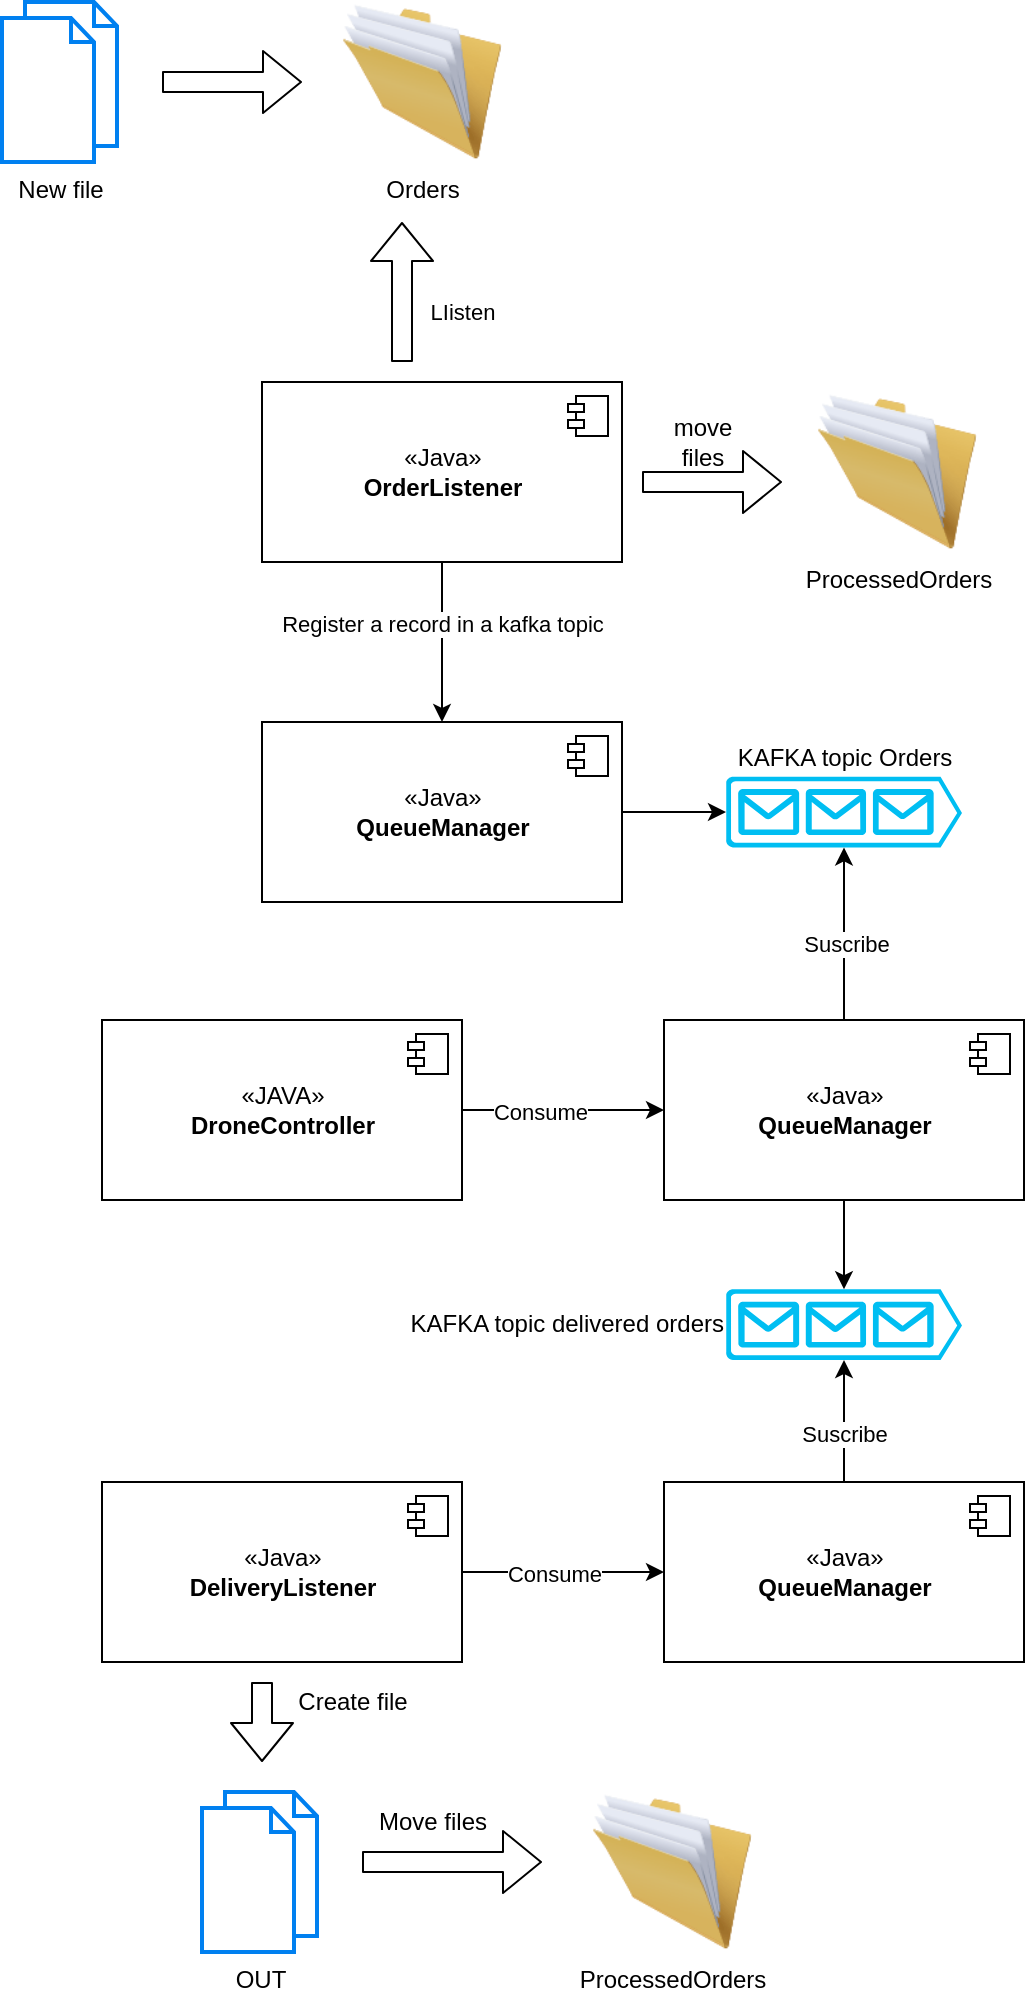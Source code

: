 <mxfile version="13.5.8" type="device" pages="4"><diagram id="jn2WUvaY0XXwjwSfpK88" name="Components"><mxGraphModel dx="1295" dy="540" grid="1" gridSize="10" guides="1" tooltips="1" connect="1" arrows="1" fold="1" page="1" pageScale="1" pageWidth="850" pageHeight="1100" math="0" shadow="0"><root><mxCell id="0"/><mxCell id="1" parent="0"/><mxCell id="AOvVs0U2mzl5OpEz3C6R-2" value="Orders" style="image;html=1;image=img/lib/clip_art/general/Full_Folder_128x128.png" parent="1" vertex="1"><mxGeometry x="220" y="30" width="80" height="80" as="geometry"/></mxCell><mxCell id="a6TKsiE3aQh3-nCSjQUe-5" style="edgeStyle=orthogonalEdgeStyle;rounded=0;orthogonalLoop=1;jettySize=auto;html=1;exitX=0.5;exitY=1;exitDx=0;exitDy=0;entryX=0.5;entryY=0;entryDx=0;entryDy=0;" edge="1" parent="1" source="AOvVs0U2mzl5OpEz3C6R-4" target="AOvVs0U2mzl5OpEz3C6R-6"><mxGeometry relative="1" as="geometry"/></mxCell><mxCell id="a6TKsiE3aQh3-nCSjQUe-6" value="Register a record in a kafka topic" style="edgeLabel;html=1;align=center;verticalAlign=middle;resizable=0;points=[];" vertex="1" connectable="0" parent="a6TKsiE3aQh3-nCSjQUe-5"><mxGeometry x="-0.239" relative="1" as="geometry"><mxPoint as="offset"/></mxGeometry></mxCell><mxCell id="AOvVs0U2mzl5OpEz3C6R-4" value="«Java»&lt;br&gt;&lt;b&gt;OrderListener&lt;/b&gt;" style="html=1;dropTarget=0;" parent="1" vertex="1"><mxGeometry x="180" y="220" width="180" height="90" as="geometry"/></mxCell><mxCell id="AOvVs0U2mzl5OpEz3C6R-5" value="" style="shape=component;jettyWidth=8;jettyHeight=4;" parent="AOvVs0U2mzl5OpEz3C6R-4" vertex="1"><mxGeometry x="1" width="20" height="20" relative="1" as="geometry"><mxPoint x="-27" y="7" as="offset"/></mxGeometry></mxCell><mxCell id="a6TKsiE3aQh3-nCSjQUe-7" style="edgeStyle=orthogonalEdgeStyle;rounded=0;orthogonalLoop=1;jettySize=auto;html=1;exitX=1;exitY=0.5;exitDx=0;exitDy=0;entryX=0;entryY=0.5;entryDx=0;entryDy=0;entryPerimeter=0;" edge="1" parent="1" source="AOvVs0U2mzl5OpEz3C6R-6" target="AOvVs0U2mzl5OpEz3C6R-12"><mxGeometry relative="1" as="geometry"/></mxCell><mxCell id="AOvVs0U2mzl5OpEz3C6R-6" value="«Java»&lt;br&gt;&lt;b&gt;QueueManager&lt;/b&gt;" style="html=1;dropTarget=0;" parent="1" vertex="1"><mxGeometry x="180" y="390" width="180" height="90" as="geometry"/></mxCell><mxCell id="AOvVs0U2mzl5OpEz3C6R-7" value="" style="shape=component;jettyWidth=8;jettyHeight=4;" parent="AOvVs0U2mzl5OpEz3C6R-6" vertex="1"><mxGeometry x="1" width="20" height="20" relative="1" as="geometry"><mxPoint x="-27" y="7" as="offset"/></mxGeometry></mxCell><mxCell id="AOvVs0U2mzl5OpEz3C6R-12" value="KAFKA topic Orders" style="verticalLabelPosition=top;html=1;verticalAlign=bottom;align=center;strokeColor=none;fillColor=#00BEF2;shape=mxgraph.azure.queue_generic;pointerEvents=1;labelPosition=center;" parent="1" vertex="1"><mxGeometry x="412" y="417.3" width="118" height="35.4" as="geometry"/></mxCell><mxCell id="a6TKsiE3aQh3-nCSjQUe-13" style="edgeStyle=orthogonalEdgeStyle;rounded=0;orthogonalLoop=1;jettySize=auto;html=1;exitX=0.5;exitY=0;exitDx=0;exitDy=0;entryX=0.5;entryY=1;entryDx=0;entryDy=0;entryPerimeter=0;" edge="1" parent="1" source="AOvVs0U2mzl5OpEz3C6R-13" target="AOvVs0U2mzl5OpEz3C6R-12"><mxGeometry relative="1" as="geometry"/></mxCell><mxCell id="a6TKsiE3aQh3-nCSjQUe-14" value="Suscribe" style="edgeLabel;html=1;align=center;verticalAlign=middle;resizable=0;points=[];" vertex="1" connectable="0" parent="a6TKsiE3aQh3-nCSjQUe-13"><mxGeometry x="-0.108" y="-1" relative="1" as="geometry"><mxPoint as="offset"/></mxGeometry></mxCell><mxCell id="a6TKsiE3aQh3-nCSjQUe-18" style="edgeStyle=orthogonalEdgeStyle;rounded=0;orthogonalLoop=1;jettySize=auto;html=1;exitX=0.5;exitY=1;exitDx=0;exitDy=0;entryX=0.5;entryY=0;entryDx=0;entryDy=0;entryPerimeter=0;" edge="1" parent="1" source="AOvVs0U2mzl5OpEz3C6R-13" target="AOvVs0U2mzl5OpEz3C6R-20"><mxGeometry relative="1" as="geometry"/></mxCell><mxCell id="AOvVs0U2mzl5OpEz3C6R-13" value="«Java»&lt;br&gt;&lt;b&gt;QueueManager&lt;/b&gt;" style="html=1;dropTarget=0;" parent="1" vertex="1"><mxGeometry x="381" y="539" width="180" height="90" as="geometry"/></mxCell><mxCell id="AOvVs0U2mzl5OpEz3C6R-14" value="" style="shape=component;jettyWidth=8;jettyHeight=4;" parent="AOvVs0U2mzl5OpEz3C6R-13" vertex="1"><mxGeometry x="1" width="20" height="20" relative="1" as="geometry"><mxPoint x="-27" y="7" as="offset"/></mxGeometry></mxCell><mxCell id="a6TKsiE3aQh3-nCSjQUe-11" style="edgeStyle=orthogonalEdgeStyle;rounded=0;orthogonalLoop=1;jettySize=auto;html=1;exitX=1;exitY=0.5;exitDx=0;exitDy=0;entryX=0;entryY=0.5;entryDx=0;entryDy=0;" edge="1" parent="1" source="AOvVs0U2mzl5OpEz3C6R-16" target="AOvVs0U2mzl5OpEz3C6R-13"><mxGeometry relative="1" as="geometry"/></mxCell><mxCell id="a6TKsiE3aQh3-nCSjQUe-12" value="Consume" style="edgeLabel;html=1;align=center;verticalAlign=middle;resizable=0;points=[];" vertex="1" connectable="0" parent="a6TKsiE3aQh3-nCSjQUe-11"><mxGeometry x="-0.234" y="-1" relative="1" as="geometry"><mxPoint as="offset"/></mxGeometry></mxCell><mxCell id="AOvVs0U2mzl5OpEz3C6R-16" value="«JAVA»&lt;br&gt;&lt;b&gt;DroneController&lt;/b&gt;" style="html=1;dropTarget=0;" parent="1" vertex="1"><mxGeometry x="100" y="539" width="180" height="90" as="geometry"/></mxCell><mxCell id="AOvVs0U2mzl5OpEz3C6R-17" value="" style="shape=component;jettyWidth=8;jettyHeight=4;" parent="AOvVs0U2mzl5OpEz3C6R-16" vertex="1"><mxGeometry x="1" width="20" height="20" relative="1" as="geometry"><mxPoint x="-27" y="7" as="offset"/></mxGeometry></mxCell><mxCell id="a6TKsiE3aQh3-nCSjQUe-22" style="edgeStyle=orthogonalEdgeStyle;rounded=0;orthogonalLoop=1;jettySize=auto;html=1;exitX=1;exitY=0.5;exitDx=0;exitDy=0;entryX=0;entryY=0.5;entryDx=0;entryDy=0;" edge="1" parent="1" source="AOvVs0U2mzl5OpEz3C6R-18" target="a6TKsiE3aQh3-nCSjQUe-20"><mxGeometry relative="1" as="geometry"/></mxCell><mxCell id="a6TKsiE3aQh3-nCSjQUe-23" value="Consume" style="edgeLabel;html=1;align=center;verticalAlign=middle;resizable=0;points=[];" vertex="1" connectable="0" parent="a6TKsiE3aQh3-nCSjQUe-22"><mxGeometry x="-0.101" y="-1" relative="1" as="geometry"><mxPoint as="offset"/></mxGeometry></mxCell><mxCell id="AOvVs0U2mzl5OpEz3C6R-18" value="«Java»&lt;br&gt;&lt;b&gt;DeliveryListener&lt;/b&gt;" style="html=1;dropTarget=0;" parent="1" vertex="1"><mxGeometry x="100" y="770" width="180" height="90" as="geometry"/></mxCell><mxCell id="AOvVs0U2mzl5OpEz3C6R-19" value="" style="shape=component;jettyWidth=8;jettyHeight=4;" parent="AOvVs0U2mzl5OpEz3C6R-18" vertex="1"><mxGeometry x="1" width="20" height="20" relative="1" as="geometry"><mxPoint x="-27" y="7" as="offset"/></mxGeometry></mxCell><mxCell id="AOvVs0U2mzl5OpEz3C6R-20" value="KAFKA topic delivered orders" style="verticalLabelPosition=middle;html=1;verticalAlign=middle;align=right;strokeColor=none;fillColor=#00BEF2;shape=mxgraph.azure.queue_generic;pointerEvents=1;labelPosition=left;" parent="1" vertex="1"><mxGeometry x="412" y="673.6" width="118" height="35.4" as="geometry"/></mxCell><mxCell id="AOvVs0U2mzl5OpEz3C6R-26" value="OUT" style="html=1;verticalLabelPosition=bottom;align=center;labelBackgroundColor=#ffffff;verticalAlign=top;strokeWidth=2;strokeColor=#0080F0;shadow=0;dashed=0;shape=mxgraph.ios7.icons.documents;" parent="1" vertex="1"><mxGeometry x="150" y="925" width="57.5" height="80" as="geometry"/></mxCell><mxCell id="a6TKsiE3aQh3-nCSjQUe-1" value="New file" style="html=1;verticalLabelPosition=bottom;align=center;labelBackgroundColor=#ffffff;verticalAlign=top;strokeWidth=2;strokeColor=#0080F0;shadow=0;dashed=0;shape=mxgraph.ios7.icons.documents;" vertex="1" parent="1"><mxGeometry x="50" y="30" width="57.5" height="80" as="geometry"/></mxCell><mxCell id="a6TKsiE3aQh3-nCSjQUe-2" value="" style="shape=flexArrow;endArrow=classic;html=1;" edge="1" parent="1"><mxGeometry width="50" height="50" relative="1" as="geometry"><mxPoint x="130" y="70" as="sourcePoint"/><mxPoint x="200" y="70" as="targetPoint"/></mxGeometry></mxCell><mxCell id="a6TKsiE3aQh3-nCSjQUe-3" value="" style="shape=flexArrow;endArrow=classic;html=1;" edge="1" parent="1"><mxGeometry width="50" height="50" relative="1" as="geometry"><mxPoint x="250" y="210" as="sourcePoint"/><mxPoint x="250" y="140" as="targetPoint"/></mxGeometry></mxCell><mxCell id="a6TKsiE3aQh3-nCSjQUe-4" value="LIisten" style="edgeLabel;html=1;align=center;verticalAlign=middle;resizable=0;points=[];" vertex="1" connectable="0" parent="a6TKsiE3aQh3-nCSjQUe-3"><mxGeometry x="0.613" y="-10" relative="1" as="geometry"><mxPoint x="20" y="31.55" as="offset"/></mxGeometry></mxCell><mxCell id="a6TKsiE3aQh3-nCSjQUe-8" value="ProcessedOrders" style="image;html=1;image=img/lib/clip_art/general/Full_Folder_128x128.png" vertex="1" parent="1"><mxGeometry x="345" y="925" width="80" height="80" as="geometry"/></mxCell><mxCell id="a6TKsiE3aQh3-nCSjQUe-9" value="" style="shape=flexArrow;endArrow=classic;html=1;" edge="1" parent="1"><mxGeometry width="50" height="50" relative="1" as="geometry"><mxPoint x="370" y="270.0" as="sourcePoint"/><mxPoint x="440" y="270.0" as="targetPoint"/></mxGeometry></mxCell><mxCell id="a6TKsiE3aQh3-nCSjQUe-10" value="move &lt;br&gt;files" style="text;html=1;align=center;verticalAlign=middle;resizable=0;points=[];autosize=1;" vertex="1" parent="1"><mxGeometry x="375" y="235" width="50" height="30" as="geometry"/></mxCell><mxCell id="a6TKsiE3aQh3-nCSjQUe-17" value="ProcessedOrders" style="image;html=1;image=img/lib/clip_art/general/Full_Folder_128x128.png" vertex="1" parent="1"><mxGeometry x="457.5" y="225" width="80" height="80" as="geometry"/></mxCell><mxCell id="a6TKsiE3aQh3-nCSjQUe-24" style="edgeStyle=orthogonalEdgeStyle;rounded=0;orthogonalLoop=1;jettySize=auto;html=1;exitX=0.5;exitY=0;exitDx=0;exitDy=0;entryX=0.5;entryY=1;entryDx=0;entryDy=0;entryPerimeter=0;" edge="1" parent="1" source="a6TKsiE3aQh3-nCSjQUe-20" target="AOvVs0U2mzl5OpEz3C6R-20"><mxGeometry relative="1" as="geometry"/></mxCell><mxCell id="a6TKsiE3aQh3-nCSjQUe-25" value="Suscribe" style="edgeLabel;html=1;align=center;verticalAlign=middle;resizable=0;points=[];" vertex="1" connectable="0" parent="a6TKsiE3aQh3-nCSjQUe-24"><mxGeometry x="-0.199" relative="1" as="geometry"><mxPoint as="offset"/></mxGeometry></mxCell><mxCell id="a6TKsiE3aQh3-nCSjQUe-20" value="«Java»&lt;br&gt;&lt;b&gt;QueueManager&lt;/b&gt;" style="html=1;dropTarget=0;" vertex="1" parent="1"><mxGeometry x="381" y="770" width="180" height="90" as="geometry"/></mxCell><mxCell id="a6TKsiE3aQh3-nCSjQUe-21" value="" style="shape=component;jettyWidth=8;jettyHeight=4;" vertex="1" parent="a6TKsiE3aQh3-nCSjQUe-20"><mxGeometry x="1" width="20" height="20" relative="1" as="geometry"><mxPoint x="-27" y="7" as="offset"/></mxGeometry></mxCell><mxCell id="a6TKsiE3aQh3-nCSjQUe-27" value="" style="shape=flexArrow;endArrow=classic;html=1;" edge="1" parent="1"><mxGeometry width="50" height="50" relative="1" as="geometry"><mxPoint x="180" y="870" as="sourcePoint"/><mxPoint x="180" y="910" as="targetPoint"/></mxGeometry></mxCell><mxCell id="a6TKsiE3aQh3-nCSjQUe-28" value="" style="shape=flexArrow;endArrow=classic;html=1;" edge="1" parent="1"><mxGeometry width="50" height="50" relative="1" as="geometry"><mxPoint x="230" y="960" as="sourcePoint"/><mxPoint x="320" y="960" as="targetPoint"/></mxGeometry></mxCell><mxCell id="a6TKsiE3aQh3-nCSjQUe-29" value="Move files" style="text;html=1;align=center;verticalAlign=middle;resizable=0;points=[];autosize=1;" vertex="1" parent="1"><mxGeometry x="230" y="930" width="70" height="20" as="geometry"/></mxCell><mxCell id="a6TKsiE3aQh3-nCSjQUe-30" value="Create file" style="text;html=1;align=center;verticalAlign=middle;resizable=0;points=[];autosize=1;" vertex="1" parent="1"><mxGeometry x="190" y="870" width="70" height="20" as="geometry"/></mxCell></root></mxGraphModel></diagram><diagram id="JKz1WEhtmyOnvoLcF4wV" name="BPM - Place Order"><mxGraphModel dx="1554" dy="648" grid="1" gridSize="10" guides="1" tooltips="1" connect="1" arrows="1" fold="1" page="1" pageScale="1" pageWidth="850" pageHeight="1100" math="0" shadow="0"><root><mxCell id="Z086CmdWZ7nZdeC7rkG0-0"/><mxCell id="Z086CmdWZ7nZdeC7rkG0-1" parent="Z086CmdWZ7nZdeC7rkG0-0"/><mxCell id="Qdl8zN_NMdlJeIae6rxl-0" value="Su corrientazo a domicilio" style="swimlane;html=1;horizontal=0;startSize=20;" parent="Z086CmdWZ7nZdeC7rkG0-1" vertex="1"><mxGeometry x="70" y="70" width="940" height="290" as="geometry"/></mxCell><mxCell id="Qdl8zN_NMdlJeIae6rxl-1" value="User" style="swimlane;html=1;horizontal=0;swimlaneLine=0;" parent="Qdl8zN_NMdlJeIae6rxl-0" vertex="1"><mxGeometry x="20" width="890" height="120" as="geometry"/></mxCell><mxCell id="Qdl8zN_NMdlJeIae6rxl-2" style="edgeStyle=orthogonalEdgeStyle;rounded=0;orthogonalLoop=1;jettySize=auto;html=1;exitX=1;exitY=0.5;exitDx=0;exitDy=0;entryX=0;entryY=0.5;entryDx=0;entryDy=0;" parent="Qdl8zN_NMdlJeIae6rxl-1" source="Qdl8zN_NMdlJeIae6rxl-3" target="Qdl8zN_NMdlJeIae6rxl-5" edge="1"><mxGeometry relative="1" as="geometry"/></mxCell><mxCell id="Qdl8zN_NMdlJeIae6rxl-3" value="" style="shape=mxgraph.bpmn.shape;html=1;verticalLabelPosition=bottom;labelBackgroundColor=#ffffff;verticalAlign=top;align=center;perimeter=ellipsePerimeter;outlineConnect=0;outline=standard;symbol=general;" parent="Qdl8zN_NMdlJeIae6rxl-1" vertex="1"><mxGeometry x="50" y="35" width="50" height="50" as="geometry"/></mxCell><mxCell id="Qdl8zN_NMdlJeIae6rxl-4" style="edgeStyle=orthogonalEdgeStyle;rounded=0;orthogonalLoop=1;jettySize=auto;html=1;exitX=1;exitY=0.5;exitDx=0;exitDy=0;entryX=0;entryY=0.5;entryDx=0;entryDy=0;" parent="Qdl8zN_NMdlJeIae6rxl-1" source="Qdl8zN_NMdlJeIae6rxl-5" target="Qdl8zN_NMdlJeIae6rxl-6" edge="1"><mxGeometry relative="1" as="geometry"/></mxCell><mxCell id="Qdl8zN_NMdlJeIae6rxl-5" value="Write order in a file" style="shape=ext;rounded=1;html=1;whiteSpace=wrap;" parent="Qdl8zN_NMdlJeIae6rxl-1" vertex="1"><mxGeometry x="130" y="20" width="120" height="80" as="geometry"/></mxCell><mxCell id="Qdl8zN_NMdlJeIae6rxl-28" style="edgeStyle=orthogonalEdgeStyle;rounded=0;orthogonalLoop=1;jettySize=auto;html=1;exitX=1;exitY=0.5;exitDx=0;exitDy=0;entryX=0;entryY=0.5;entryDx=0;entryDy=0;" parent="Qdl8zN_NMdlJeIae6rxl-1" source="Qdl8zN_NMdlJeIae6rxl-6" target="Qdl8zN_NMdlJeIae6rxl-27" edge="1"><mxGeometry relative="1" as="geometry"/></mxCell><mxCell id="Qdl8zN_NMdlJeIae6rxl-6" value="Put the files on a directory" style="shape=ext;rounded=1;html=1;whiteSpace=wrap;" parent="Qdl8zN_NMdlJeIae6rxl-1" vertex="1"><mxGeometry x="290" y="20" width="120" height="80" as="geometry"/></mxCell><mxCell id="Qdl8zN_NMdlJeIae6rxl-27" value="" style="shape=mxgraph.bpmn.shape;html=1;verticalLabelPosition=bottom;labelBackgroundColor=#ffffff;verticalAlign=top;align=center;perimeter=ellipsePerimeter;outlineConnect=0;outline=end;symbol=general;" parent="Qdl8zN_NMdlJeIae6rxl-1" vertex="1"><mxGeometry x="440" y="35" width="50" height="50" as="geometry"/></mxCell><mxCell id="Qdl8zN_NMdlJeIae6rxl-7" value="DirectoryWatcher" style="swimlane;html=1;horizontal=0;swimlaneLine=0;startSize=23;" parent="Qdl8zN_NMdlJeIae6rxl-0" vertex="1"><mxGeometry x="20" y="120" width="890" height="150" as="geometry"/></mxCell><mxCell id="Qdl8zN_NMdlJeIae6rxl-33" style="edgeStyle=orthogonalEdgeStyle;rounded=0;orthogonalLoop=1;jettySize=auto;html=1;exitX=1;exitY=0.5;exitDx=0;exitDy=0;entryX=0;entryY=0.5;entryDx=0;entryDy=0;" parent="Qdl8zN_NMdlJeIae6rxl-7" source="Qdl8zN_NMdlJeIae6rxl-15" target="Qdl8zN_NMdlJeIae6rxl-19" edge="1"><mxGeometry relative="1" as="geometry"/></mxCell><mxCell id="Qdl8zN_NMdlJeIae6rxl-15" value="Register orders on a queue" style="html=1;whiteSpace=wrap;rounded=1;dropTarget=0;" parent="Qdl8zN_NMdlJeIae6rxl-7" vertex="1"><mxGeometry x="300" y="30" width="120" height="80" as="geometry"/></mxCell><mxCell id="Qdl8zN_NMdlJeIae6rxl-16" value="" style="html=1;shape=mxgraph.bpmn.loop;outlineConnect=0;" parent="Qdl8zN_NMdlJeIae6rxl-15" vertex="1"><mxGeometry x="0.5" y="1" width="14" height="14" relative="1" as="geometry"><mxPoint x="-15" y="-14" as="offset"/></mxGeometry></mxCell><mxCell id="Qdl8zN_NMdlJeIae6rxl-17" value="" style="html=1;shape=plus;" parent="Qdl8zN_NMdlJeIae6rxl-15" vertex="1"><mxGeometry x="0.5" y="1" width="14" height="14" relative="1" as="geometry"><mxPoint x="1" y="-14" as="offset"/></mxGeometry></mxCell><mxCell id="Qdl8zN_NMdlJeIae6rxl-34" style="edgeStyle=orthogonalEdgeStyle;rounded=0;orthogonalLoop=1;jettySize=auto;html=1;exitX=1;exitY=0.5;exitDx=0;exitDy=0;entryX=0;entryY=0.5;entryDx=0;entryDy=0;" parent="Qdl8zN_NMdlJeIae6rxl-7" source="Qdl8zN_NMdlJeIae6rxl-19" target="Qdl8zN_NMdlJeIae6rxl-23" edge="1"><mxGeometry relative="1" as="geometry"/></mxCell><mxCell id="Qdl8zN_NMdlJeIae6rxl-19" value="Move file to processed orders directory" style="shape=ext;rounded=1;html=1;whiteSpace=wrap;" parent="Qdl8zN_NMdlJeIae6rxl-7" vertex="1"><mxGeometry x="440" y="30" width="120" height="80" as="geometry"/></mxCell><mxCell id="Qdl8zN_NMdlJeIae6rxl-23" value="" style="shape=mxgraph.bpmn.shape;html=1;verticalLabelPosition=bottom;labelBackgroundColor=#ffffff;verticalAlign=top;align=center;perimeter=ellipsePerimeter;outlineConnect=0;outline=end;symbol=general;" parent="Qdl8zN_NMdlJeIae6rxl-7" vertex="1"><mxGeometry x="610" y="45" width="50" height="50" as="geometry"/></mxCell><mxCell id="Qdl8zN_NMdlJeIae6rxl-30" style="edgeStyle=orthogonalEdgeStyle;rounded=0;orthogonalLoop=1;jettySize=auto;html=1;exitX=1;exitY=0.5;exitDx=0;exitDy=0;entryX=0;entryY=0.5;entryDx=0;entryDy=0;" parent="Qdl8zN_NMdlJeIae6rxl-7" source="Qdl8zN_NMdlJeIae6rxl-29" target="Qdl8zN_NMdlJeIae6rxl-31" edge="1"><mxGeometry relative="1" as="geometry"><mxPoint x="160" y="70" as="targetPoint"/></mxGeometry></mxCell><mxCell id="Qdl8zN_NMdlJeIae6rxl-29" value="" style="shape=mxgraph.bpmn.shape;html=1;verticalLabelPosition=bottom;labelBackgroundColor=#ffffff;verticalAlign=top;align=center;perimeter=ellipsePerimeter;outlineConnect=0;outline=standard;symbol=message;" parent="Qdl8zN_NMdlJeIae6rxl-7" vertex="1"><mxGeometry x="50" y="45" width="50" height="50" as="geometry"/></mxCell><mxCell id="Qdl8zN_NMdlJeIae6rxl-32" style="edgeStyle=orthogonalEdgeStyle;rounded=0;orthogonalLoop=1;jettySize=auto;html=1;exitX=1;exitY=0.5;exitDx=0;exitDy=0;entryX=0;entryY=0.5;entryDx=0;entryDy=0;" parent="Qdl8zN_NMdlJeIae6rxl-7" source="Qdl8zN_NMdlJeIae6rxl-31" target="Qdl8zN_NMdlJeIae6rxl-15" edge="1"><mxGeometry relative="1" as="geometry"/></mxCell><mxCell id="Qdl8zN_NMdlJeIae6rxl-31" value="Read file" style="shape=ext;rounded=1;html=1;whiteSpace=wrap;" parent="Qdl8zN_NMdlJeIae6rxl-7" vertex="1"><mxGeometry x="160" y="30" width="120" height="80" as="geometry"/></mxCell></root></mxGraphModel></diagram><diagram id="jt-VExcH0wh64q50DFkh" name="BPM - Drone"><mxGraphModel dx="1828" dy="762" grid="1" gridSize="10" guides="1" tooltips="1" connect="1" arrows="1" fold="1" page="1" pageScale="1" pageWidth="850" pageHeight="1100" math="0" shadow="0"><root><mxCell id="CYXLOcs7-jfsahy-1J8z-0"/><mxCell id="CYXLOcs7-jfsahy-1J8z-1" parent="CYXLOcs7-jfsahy-1J8z-0"/><mxCell id="CYXLOcs7-jfsahy-1J8z-2" value="Su corrientazo a domicilio" style="swimlane;html=1;horizontal=0;startSize=20;" parent="CYXLOcs7-jfsahy-1J8z-1" vertex="1"><mxGeometry x="70" y="70" width="940" height="640" as="geometry"/></mxCell><mxCell id="CYXLOcs7-jfsahy-1J8z-3" value="User" style="swimlane;html=1;horizontal=0;swimlaneLine=0;" parent="CYXLOcs7-jfsahy-1J8z-2" vertex="1"><mxGeometry x="20" width="890" height="120" as="geometry"/></mxCell><mxCell id="CYXLOcs7-jfsahy-1J8z-23" style="edgeStyle=orthogonalEdgeStyle;rounded=0;orthogonalLoop=1;jettySize=auto;html=1;exitX=1;exitY=0.5;exitDx=0;exitDy=0;entryX=0;entryY=0.5;entryDx=0;entryDy=0;" parent="CYXLOcs7-jfsahy-1J8z-3" source="CYXLOcs7-jfsahy-1J8z-4" target="CYXLOcs7-jfsahy-1J8z-6" edge="1"><mxGeometry relative="1" as="geometry"/></mxCell><mxCell id="CYXLOcs7-jfsahy-1J8z-4" value="" style="shape=mxgraph.bpmn.shape;html=1;verticalLabelPosition=bottom;labelBackgroundColor=#ffffff;verticalAlign=top;align=center;perimeter=ellipsePerimeter;outlineConnect=0;outline=standard;symbol=general;" parent="CYXLOcs7-jfsahy-1J8z-3" vertex="1"><mxGeometry x="50" y="35" width="50" height="50" as="geometry"/></mxCell><mxCell id="CYXLOcs7-jfsahy-1J8z-24" style="edgeStyle=orthogonalEdgeStyle;rounded=0;orthogonalLoop=1;jettySize=auto;html=1;exitX=1;exitY=0.5;exitDx=0;exitDy=0;entryX=0;entryY=0.5;entryDx=0;entryDy=0;" parent="CYXLOcs7-jfsahy-1J8z-3" source="CYXLOcs7-jfsahy-1J8z-6" target="CYXLOcs7-jfsahy-1J8z-19" edge="1"><mxGeometry relative="1" as="geometry"/></mxCell><mxCell id="CYXLOcs7-jfsahy-1J8z-6" value="Put orders on the drone" style="shape=ext;rounded=1;html=1;whiteSpace=wrap;" parent="CYXLOcs7-jfsahy-1J8z-3" vertex="1"><mxGeometry x="130" y="20" width="120" height="80" as="geometry"/></mxCell><mxCell id="CYXLOcs7-jfsahy-1J8z-19" value="Turn On the drone" style="shape=ext;rounded=1;html=1;whiteSpace=wrap;" parent="CYXLOcs7-jfsahy-1J8z-3" vertex="1"><mxGeometry x="290" y="20" width="120" height="80" as="geometry"/></mxCell><mxCell id="CYXLOcs7-jfsahy-1J8z-7" value="Drone" style="swimlane;html=1;horizontal=0;swimlaneLine=0;startSize=23;" parent="CYXLOcs7-jfsahy-1J8z-2" vertex="1"><mxGeometry x="20" y="120" width="890" height="520" as="geometry"/></mxCell><mxCell id="CYXLOcs7-jfsahy-1J8z-29" style="edgeStyle=orthogonalEdgeStyle;rounded=0;orthogonalLoop=1;jettySize=auto;html=1;exitX=0.5;exitY=1;exitDx=0;exitDy=0;entryX=0.5;entryY=0;entryDx=0;entryDy=0;" parent="CYXLOcs7-jfsahy-1J8z-7" source="CYXLOcs7-jfsahy-1J8z-11" target="CYXLOcs7-jfsahy-1J8z-12" edge="1"><mxGeometry relative="1" as="geometry"/></mxCell><mxCell id="CYXLOcs7-jfsahy-1J8z-11" value="Get next order" style="shape=ext;rounded=1;html=1;whiteSpace=wrap;" parent="CYXLOcs7-jfsahy-1J8z-7" vertex="1"><mxGeometry x="290" y="30" width="120" height="80" as="geometry"/></mxCell><mxCell id="CYXLOcs7-jfsahy-1J8z-30" value="Yes" style="edgeStyle=orthogonalEdgeStyle;rounded=0;orthogonalLoop=1;jettySize=auto;html=1;exitX=0.5;exitY=1;exitDx=0;exitDy=0;entryX=0.5;entryY=0;entryDx=0;entryDy=0;" parent="CYXLOcs7-jfsahy-1J8z-7" source="CYXLOcs7-jfsahy-1J8z-12" target="CYXLOcs7-jfsahy-1J8z-20" edge="1"><mxGeometry x="-0.143" relative="1" as="geometry"><mxPoint as="offset"/></mxGeometry></mxCell><mxCell id="CYXLOcs7-jfsahy-1J8z-12" value="Are there pending orders?" style="shape=mxgraph.bpmn.shape;html=1;verticalLabelPosition=middle;labelBackgroundColor=#ffffff;verticalAlign=middle;align=right;perimeter=rhombusPerimeter;background=gateway;outlineConnect=0;outline=none;symbol=exclusiveGw;labelPosition=left;" parent="CYXLOcs7-jfsahy-1J8z-7" vertex="1"><mxGeometry x="325" y="135" width="50" height="50" as="geometry"/></mxCell><mxCell id="CYXLOcs7-jfsahy-1J8z-32" style="edgeStyle=orthogonalEdgeStyle;rounded=0;orthogonalLoop=1;jettySize=auto;html=1;exitX=0.5;exitY=1;exitDx=0;exitDy=0;entryX=0.5;entryY=0;entryDx=0;entryDy=0;" parent="CYXLOcs7-jfsahy-1J8z-7" source="CYXLOcs7-jfsahy-1J8z-20" target="CYXLOcs7-jfsahy-1J8z-25" edge="1"><mxGeometry relative="1" as="geometry"/></mxCell><mxCell id="CYXLOcs7-jfsahy-1J8z-20" value="Move till reach the destination&amp;nbsp;" style="html=1;whiteSpace=wrap;rounded=1;dropTarget=0;" parent="CYXLOcs7-jfsahy-1J8z-7" vertex="1"><mxGeometry x="290" y="220" width="120" height="80" as="geometry"/></mxCell><mxCell id="CYXLOcs7-jfsahy-1J8z-21" value="" style="html=1;shape=mxgraph.bpmn.loop;outlineConnect=0;" parent="CYXLOcs7-jfsahy-1J8z-20" vertex="1"><mxGeometry x="0.5" y="1" width="14" height="14" relative="1" as="geometry"><mxPoint x="-15" y="-14" as="offset"/></mxGeometry></mxCell><mxCell id="CYXLOcs7-jfsahy-1J8z-22" value="" style="html=1;shape=plus;" parent="CYXLOcs7-jfsahy-1J8z-20" vertex="1"><mxGeometry x="0.5" y="1" width="14" height="14" relative="1" as="geometry"><mxPoint x="1" y="-14" as="offset"/></mxGeometry></mxCell><mxCell id="CYXLOcs7-jfsahy-1J8z-33" style="edgeStyle=orthogonalEdgeStyle;rounded=0;orthogonalLoop=1;jettySize=auto;html=1;exitX=0.5;exitY=1;exitDx=0;exitDy=0;entryX=0.5;entryY=0;entryDx=0;entryDy=0;" parent="CYXLOcs7-jfsahy-1J8z-7" source="CYXLOcs7-jfsahy-1J8z-25" target="CYXLOcs7-jfsahy-1J8z-26" edge="1"><mxGeometry relative="1" as="geometry"/></mxCell><mxCell id="CYXLOcs7-jfsahy-1J8z-25" value="Deliver order" style="shape=ext;rounded=1;html=1;whiteSpace=wrap;" parent="CYXLOcs7-jfsahy-1J8z-7" vertex="1"><mxGeometry x="290" y="320" width="120" height="80" as="geometry"/></mxCell><mxCell id="CYXLOcs7-jfsahy-1J8z-34" style="edgeStyle=orthogonalEdgeStyle;rounded=0;orthogonalLoop=1;jettySize=auto;html=1;exitX=1;exitY=0.5;exitDx=0;exitDy=0;entryX=1;entryY=0.5;entryDx=0;entryDy=0;" parent="CYXLOcs7-jfsahy-1J8z-7" source="CYXLOcs7-jfsahy-1J8z-26" target="CYXLOcs7-jfsahy-1J8z-11" edge="1"><mxGeometry relative="1" as="geometry"/></mxCell><mxCell id="CYXLOcs7-jfsahy-1J8z-26" value="Register delivered order" style="html=1;whiteSpace=wrap;rounded=1;dropTarget=0;" parent="CYXLOcs7-jfsahy-1J8z-7" vertex="1"><mxGeometry x="290" y="420" width="120" height="80" as="geometry"/></mxCell><mxCell id="CYXLOcs7-jfsahy-1J8z-27" value="" style="html=1;shape=plus;outlineConnect=0;" parent="CYXLOcs7-jfsahy-1J8z-26" vertex="1"><mxGeometry x="0.5" y="1" width="14" height="14" relative="1" as="geometry"><mxPoint x="-7" y="-14" as="offset"/></mxGeometry></mxCell><mxCell id="CYXLOcs7-jfsahy-1J8z-37" value="" style="shape=mxgraph.bpmn.shape;html=1;verticalLabelPosition=bottom;labelBackgroundColor=#ffffff;verticalAlign=top;align=center;perimeter=ellipsePerimeter;outlineConnect=0;outline=end;symbol=general;" parent="CYXLOcs7-jfsahy-1J8z-7" vertex="1"><mxGeometry x="620" y="135" width="50" height="50" as="geometry"/></mxCell><mxCell id="CYXLOcs7-jfsahy-1J8z-28" style="edgeStyle=orthogonalEdgeStyle;rounded=0;orthogonalLoop=1;jettySize=auto;html=1;exitX=0.5;exitY=1;exitDx=0;exitDy=0;entryX=0.5;entryY=0;entryDx=0;entryDy=0;" parent="CYXLOcs7-jfsahy-1J8z-2" source="CYXLOcs7-jfsahy-1J8z-19" target="CYXLOcs7-jfsahy-1J8z-11" edge="1"><mxGeometry relative="1" as="geometry"/></mxCell><mxCell id="CYXLOcs7-jfsahy-1J8z-40" style="edgeStyle=orthogonalEdgeStyle;rounded=0;orthogonalLoop=1;jettySize=auto;html=1;exitX=1;exitY=0.5;exitDx=0;exitDy=0;entryX=0;entryY=0.5;entryDx=0;entryDy=0;" parent="CYXLOcs7-jfsahy-1J8z-1" source="CYXLOcs7-jfsahy-1J8z-36" target="CYXLOcs7-jfsahy-1J8z-37" edge="1"><mxGeometry relative="1" as="geometry"/></mxCell><mxCell id="CYXLOcs7-jfsahy-1J8z-36" value="Turn off" style="shape=ext;rounded=1;html=1;whiteSpace=wrap;" parent="CYXLOcs7-jfsahy-1J8z-1" vertex="1"><mxGeometry x="560" y="310" width="120" height="80" as="geometry"/></mxCell><mxCell id="CYXLOcs7-jfsahy-1J8z-38" style="edgeStyle=orthogonalEdgeStyle;rounded=0;orthogonalLoop=1;jettySize=auto;html=1;exitX=1;exitY=0.5;exitDx=0;exitDy=0;entryX=0;entryY=0.5;entryDx=0;entryDy=0;" parent="CYXLOcs7-jfsahy-1J8z-1" source="CYXLOcs7-jfsahy-1J8z-12" target="CYXLOcs7-jfsahy-1J8z-36" edge="1"><mxGeometry relative="1" as="geometry"><mxPoint x="560" y="350" as="targetPoint"/></mxGeometry></mxCell><mxCell id="CYXLOcs7-jfsahy-1J8z-41" value="NO" style="edgeLabel;html=1;align=center;verticalAlign=middle;resizable=0;points=[];" parent="CYXLOcs7-jfsahy-1J8z-38" vertex="1" connectable="0"><mxGeometry x="-0.679" y="-1" relative="1" as="geometry"><mxPoint as="offset"/></mxGeometry></mxCell></root></mxGraphModel></diagram><diagram id="Jz87386gpMteMj0E22Xw" name="BPMN - Save output"><mxGraphModel dx="1072" dy="447" grid="1" gridSize="10" guides="1" tooltips="1" connect="1" arrows="1" fold="1" page="1" pageScale="1" pageWidth="850" pageHeight="1100" math="0" shadow="0"><root><mxCell id="O9xTmY0jLcUw9ind65f7-0"/><mxCell id="O9xTmY0jLcUw9ind65f7-1" parent="O9xTmY0jLcUw9ind65f7-0"/><mxCell id="dOqZVgrnp725mmg07Dlt-0" value="Su corrientazo a domicilio" style="swimlane;html=1;horizontal=0;startSize=20;" vertex="1" parent="O9xTmY0jLcUw9ind65f7-1"><mxGeometry x="70" y="70" width="940" height="180" as="geometry"/></mxCell><mxCell id="dOqZVgrnp725mmg07Dlt-9" value="DeliveryListener" style="swimlane;html=1;horizontal=0;swimlaneLine=0;startSize=23;" vertex="1" parent="dOqZVgrnp725mmg07Dlt-0"><mxGeometry x="20" width="890" height="150" as="geometry"/></mxCell><mxCell id="dOqZVgrnp725mmg07Dlt-10" style="edgeStyle=orthogonalEdgeStyle;rounded=0;orthogonalLoop=1;jettySize=auto;html=1;exitX=1;exitY=0.5;exitDx=0;exitDy=0;entryX=0;entryY=0.5;entryDx=0;entryDy=0;" edge="1" parent="dOqZVgrnp725mmg07Dlt-9" source="dOqZVgrnp725mmg07Dlt-11" target="dOqZVgrnp725mmg07Dlt-15"><mxGeometry relative="1" as="geometry"/></mxCell><mxCell id="dOqZVgrnp725mmg07Dlt-11" value="read record from queue" style="html=1;whiteSpace=wrap;rounded=1;dropTarget=0;" vertex="1" parent="dOqZVgrnp725mmg07Dlt-9"><mxGeometry x="300" y="30" width="120" height="80" as="geometry"/></mxCell><mxCell id="dOqZVgrnp725mmg07Dlt-12" value="" style="html=1;shape=mxgraph.bpmn.loop;outlineConnect=0;" vertex="1" parent="dOqZVgrnp725mmg07Dlt-11"><mxGeometry x="0.5" y="1" width="14" height="14" relative="1" as="geometry"><mxPoint x="-15" y="-14" as="offset"/></mxGeometry></mxCell><mxCell id="dOqZVgrnp725mmg07Dlt-13" value="" style="html=1;shape=plus;" vertex="1" parent="dOqZVgrnp725mmg07Dlt-11"><mxGeometry x="0.5" y="1" width="14" height="14" relative="1" as="geometry"><mxPoint x="1" y="-14" as="offset"/></mxGeometry></mxCell><mxCell id="dOqZVgrnp725mmg07Dlt-14" style="edgeStyle=orthogonalEdgeStyle;rounded=0;orthogonalLoop=1;jettySize=auto;html=1;exitX=1;exitY=0.5;exitDx=0;exitDy=0;entryX=0;entryY=0.5;entryDx=0;entryDy=0;" edge="1" parent="dOqZVgrnp725mmg07Dlt-9" source="dOqZVgrnp725mmg07Dlt-15" target="dOqZVgrnp725mmg07Dlt-16"><mxGeometry relative="1" as="geometry"/></mxCell><mxCell id="dOqZVgrnp725mmg07Dlt-15" value="write outpu file" style="shape=ext;rounded=1;html=1;whiteSpace=wrap;" vertex="1" parent="dOqZVgrnp725mmg07Dlt-9"><mxGeometry x="440" y="30" width="120" height="80" as="geometry"/></mxCell><mxCell id="dOqZVgrnp725mmg07Dlt-16" value="" style="shape=mxgraph.bpmn.shape;html=1;verticalLabelPosition=bottom;labelBackgroundColor=#ffffff;verticalAlign=top;align=center;perimeter=ellipsePerimeter;outlineConnect=0;outline=end;symbol=general;" vertex="1" parent="dOqZVgrnp725mmg07Dlt-9"><mxGeometry x="610" y="45" width="50" height="50" as="geometry"/></mxCell><mxCell id="dOqZVgrnp725mmg07Dlt-17" style="edgeStyle=orthogonalEdgeStyle;rounded=0;orthogonalLoop=1;jettySize=auto;html=1;exitX=1;exitY=0.5;exitDx=0;exitDy=0;entryX=0;entryY=0.5;entryDx=0;entryDy=0;" edge="1" parent="dOqZVgrnp725mmg07Dlt-9" source="dOqZVgrnp725mmg07Dlt-18" target="dOqZVgrnp725mmg07Dlt-20"><mxGeometry relative="1" as="geometry"><mxPoint x="160" y="70" as="targetPoint"/></mxGeometry></mxCell><mxCell id="dOqZVgrnp725mmg07Dlt-18" value="" style="shape=mxgraph.bpmn.shape;html=1;verticalLabelPosition=bottom;labelBackgroundColor=#ffffff;verticalAlign=top;align=center;perimeter=ellipsePerimeter;outlineConnect=0;outline=standard;symbol=message;" vertex="1" parent="dOqZVgrnp725mmg07Dlt-9"><mxGeometry x="50" y="45" width="50" height="50" as="geometry"/></mxCell><mxCell id="dOqZVgrnp725mmg07Dlt-19" style="edgeStyle=orthogonalEdgeStyle;rounded=0;orthogonalLoop=1;jettySize=auto;html=1;exitX=1;exitY=0.5;exitDx=0;exitDy=0;entryX=0;entryY=0.5;entryDx=0;entryDy=0;" edge="1" parent="dOqZVgrnp725mmg07Dlt-9" source="dOqZVgrnp725mmg07Dlt-20" target="dOqZVgrnp725mmg07Dlt-11"><mxGeometry relative="1" as="geometry"/></mxCell><mxCell id="dOqZVgrnp725mmg07Dlt-20" value="Listens to queue" style="shape=ext;rounded=1;html=1;whiteSpace=wrap;" vertex="1" parent="dOqZVgrnp725mmg07Dlt-9"><mxGeometry x="160" y="30" width="120" height="80" as="geometry"/></mxCell></root></mxGraphModel></diagram></mxfile>